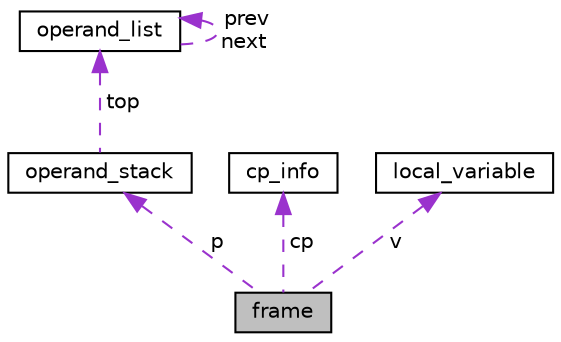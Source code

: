 digraph "frame"
{
 // LATEX_PDF_SIZE
  edge [fontname="Helvetica",fontsize="10",labelfontname="Helvetica",labelfontsize="10"];
  node [fontname="Helvetica",fontsize="10",shape=record];
  Node1 [label="frame",height=0.2,width=0.4,color="black", fillcolor="grey75", style="filled", fontcolor="black",tooltip=" "];
  Node2 -> Node1 [dir="back",color="darkorchid3",fontsize="10",style="dashed",label=" p" ,fontname="Helvetica"];
  Node2 [label="operand_stack",height=0.2,width=0.4,color="black", fillcolor="white", style="filled",URL="$structoperand__stack.html",tooltip="Estrutura de dados da pilha de operandos."];
  Node3 -> Node2 [dir="back",color="darkorchid3",fontsize="10",style="dashed",label=" top" ,fontname="Helvetica"];
  Node3 [label="operand_list",height=0.2,width=0.4,color="black", fillcolor="white", style="filled",URL="$structoperand__list.html",tooltip="Estrutura de dados da lista de operandos."];
  Node3 -> Node3 [dir="back",color="darkorchid3",fontsize="10",style="dashed",label=" prev\nnext" ,fontname="Helvetica"];
  Node4 -> Node1 [dir="back",color="darkorchid3",fontsize="10",style="dashed",label=" cp" ,fontname="Helvetica"];
  Node4 [label="cp_info",height=0.2,width=0.4,color="black", fillcolor="white", style="filled",URL="$structcp__info.html",tooltip=" "];
  Node5 -> Node1 [dir="back",color="darkorchid3",fontsize="10",style="dashed",label=" v" ,fontname="Helvetica"];
  Node5 [label="local_variable",height=0.2,width=0.4,color="black", fillcolor="white", style="filled",URL="$structlocal__variable.html",tooltip=" "];
}
